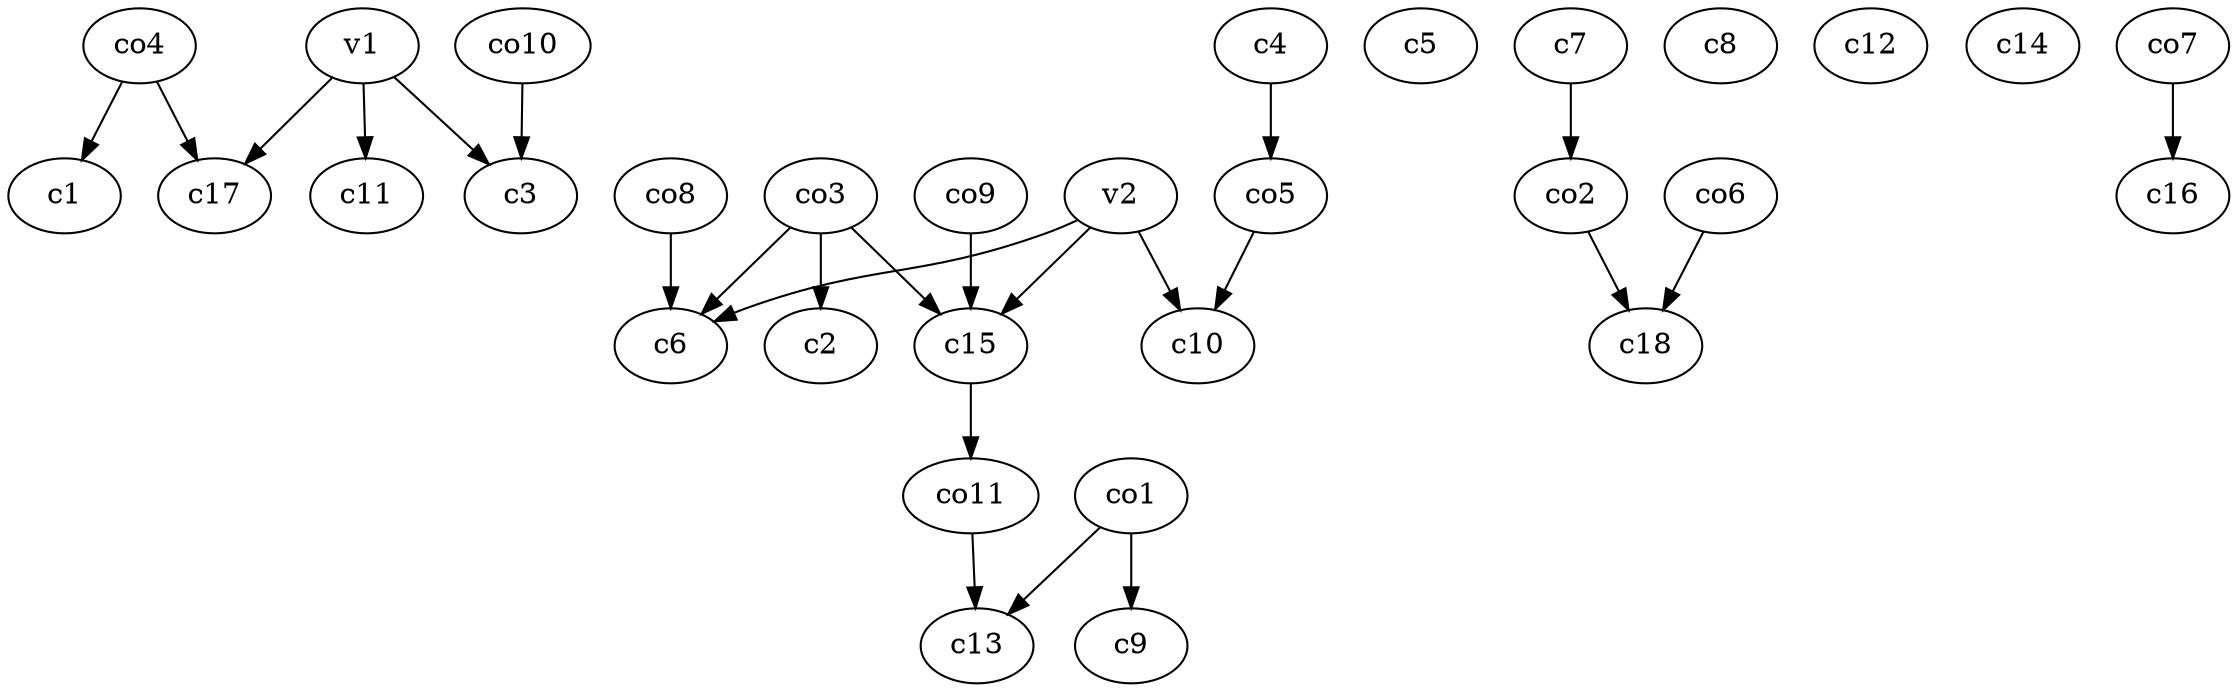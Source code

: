 strict digraph  {
c1;
c2;
c3;
c4;
c5;
c6;
c7;
c8;
c9;
c10;
c11;
c12;
c13;
c14;
c15;
c16;
c17;
c18;
v1;
v2;
co1;
co2;
co3;
co4;
co5;
co6;
co7;
co8;
co9;
co10;
co11;
c4 -> co5  [weight=1];
c7 -> co2  [weight=1];
c15 -> co11  [weight=1];
v1 -> c11  [weight=1];
v1 -> c17  [weight=1];
v1 -> c3  [weight=1];
v2 -> c6  [weight=1];
v2 -> c15  [weight=1];
v2 -> c10  [weight=1];
co1 -> c9  [weight=1];
co1 -> c13  [weight=1];
co2 -> c18  [weight=1];
co3 -> c6  [weight=1];
co3 -> c15  [weight=1];
co3 -> c2  [weight=1];
co4 -> c17  [weight=1];
co4 -> c1  [weight=1];
co5 -> c10  [weight=1];
co6 -> c18  [weight=1];
co7 -> c16  [weight=1];
co8 -> c6  [weight=1];
co9 -> c15  [weight=1];
co10 -> c3  [weight=1];
co11 -> c13  [weight=1];
}
